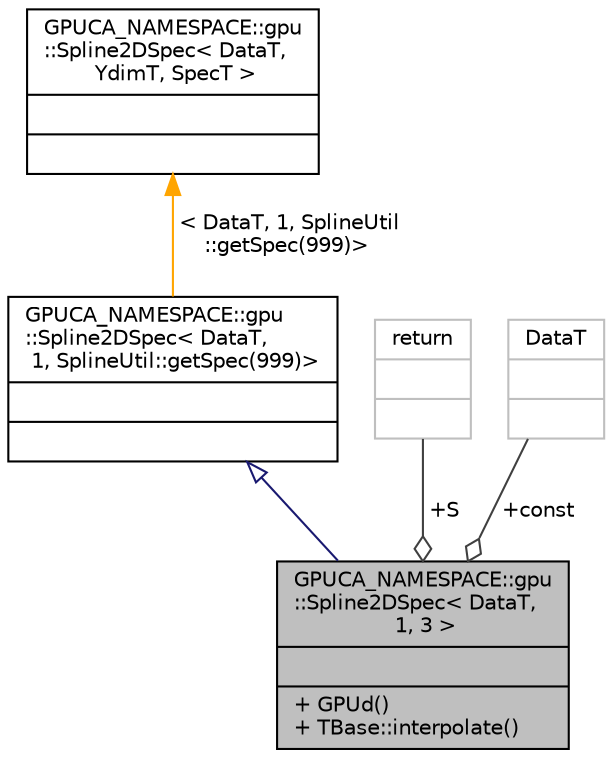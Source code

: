 digraph "GPUCA_NAMESPACE::gpu::Spline2DSpec&lt; DataT, 1, 3 &gt;"
{
 // INTERACTIVE_SVG=YES
  bgcolor="transparent";
  edge [fontname="Helvetica",fontsize="10",labelfontname="Helvetica",labelfontsize="10"];
  node [fontname="Helvetica",fontsize="10",shape=record];
  Node3 [label="{GPUCA_NAMESPACE::gpu\l::Spline2DSpec\< DataT,\l 1, 3 \>\n||+ GPUd()\l+ TBase::interpolate()\l}",height=0.2,width=0.4,color="black", fillcolor="grey75", style="filled", fontcolor="black"];
  Node4 -> Node3 [dir="back",color="midnightblue",fontsize="10",style="solid",arrowtail="onormal",fontname="Helvetica"];
  Node4 [label="{GPUCA_NAMESPACE::gpu\l::Spline2DSpec\< DataT,\l 1, SplineUtil::getSpec(999)\>\n||}",height=0.2,width=0.4,color="black",URL="$d1/d03/classGPUCA__NAMESPACE_1_1gpu_1_1Spline2DSpec.html"];
  Node5 -> Node4 [dir="back",color="orange",fontsize="10",style="solid",label=" \< DataT, 1, SplineUtil\l::getSpec(999)\>" ,fontname="Helvetica"];
  Node5 [label="{GPUCA_NAMESPACE::gpu\l::Spline2DSpec\< DataT,\l YdimT, SpecT \>\n||}",height=0.2,width=0.4,color="black",URL="$d1/d03/classGPUCA__NAMESPACE_1_1gpu_1_1Spline2DSpec.html"];
  Node6 -> Node3 [color="grey25",fontsize="10",style="solid",label=" +S" ,arrowhead="odiamond",fontname="Helvetica"];
  Node6 [label="{return\n||}",height=0.2,width=0.4,color="grey75"];
  Node7 -> Node3 [color="grey25",fontsize="10",style="solid",label=" +const" ,arrowhead="odiamond",fontname="Helvetica"];
  Node7 [label="{DataT\n||}",height=0.2,width=0.4,color="grey75"];
}
